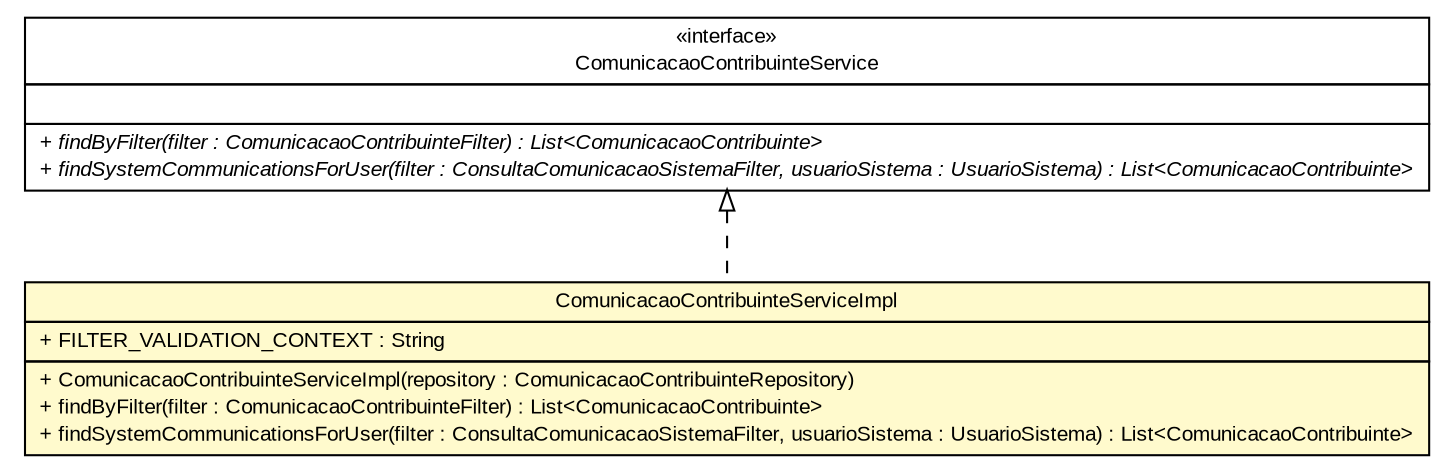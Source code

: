 #!/usr/local/bin/dot
#
# Class diagram 
# Generated by UMLGraph version R5_6 (http://www.umlgraph.org/)
#

digraph G {
	edge [fontname="arial",fontsize=10,labelfontname="arial",labelfontsize=10];
	node [fontname="arial",fontsize=10,shape=plaintext];
	nodesep=0.25;
	ranksep=0.5;
	// br.gov.to.sefaz.seg.business.consulta.service.ComunicacaoContribuinteService
	c295476 [label=<<table title="br.gov.to.sefaz.seg.business.consulta.service.ComunicacaoContribuinteService" border="0" cellborder="1" cellspacing="0" cellpadding="2" port="p" href="../ComunicacaoContribuinteService.html">
		<tr><td><table border="0" cellspacing="0" cellpadding="1">
<tr><td align="center" balign="center"> &#171;interface&#187; </td></tr>
<tr><td align="center" balign="center"> ComunicacaoContribuinteService </td></tr>
		</table></td></tr>
		<tr><td><table border="0" cellspacing="0" cellpadding="1">
<tr><td align="left" balign="left">  </td></tr>
		</table></td></tr>
		<tr><td><table border="0" cellspacing="0" cellpadding="1">
<tr><td align="left" balign="left"><font face="arial italic" point-size="10.0"> + findByFilter(filter : ComunicacaoContribuinteFilter) : List&lt;ComunicacaoContribuinte&gt; </font></td></tr>
<tr><td align="left" balign="left"><font face="arial italic" point-size="10.0"> + findSystemCommunicationsForUser(filter : ConsultaComunicacaoSistemaFilter, usuarioSistema : UsuarioSistema) : List&lt;ComunicacaoContribuinte&gt; </font></td></tr>
		</table></td></tr>
		</table>>, URL="../ComunicacaoContribuinteService.html", fontname="arial", fontcolor="black", fontsize=10.0];
	// br.gov.to.sefaz.seg.business.consulta.service.impl.ComunicacaoContribuinteServiceImpl
	c295481 [label=<<table title="br.gov.to.sefaz.seg.business.consulta.service.impl.ComunicacaoContribuinteServiceImpl" border="0" cellborder="1" cellspacing="0" cellpadding="2" port="p" bgcolor="lemonChiffon" href="./ComunicacaoContribuinteServiceImpl.html">
		<tr><td><table border="0" cellspacing="0" cellpadding="1">
<tr><td align="center" balign="center"> ComunicacaoContribuinteServiceImpl </td></tr>
		</table></td></tr>
		<tr><td><table border="0" cellspacing="0" cellpadding="1">
<tr><td align="left" balign="left"> + FILTER_VALIDATION_CONTEXT : String </td></tr>
		</table></td></tr>
		<tr><td><table border="0" cellspacing="0" cellpadding="1">
<tr><td align="left" balign="left"> + ComunicacaoContribuinteServiceImpl(repository : ComunicacaoContribuinteRepository) </td></tr>
<tr><td align="left" balign="left"> + findByFilter(filter : ComunicacaoContribuinteFilter) : List&lt;ComunicacaoContribuinte&gt; </td></tr>
<tr><td align="left" balign="left"> + findSystemCommunicationsForUser(filter : ConsultaComunicacaoSistemaFilter, usuarioSistema : UsuarioSistema) : List&lt;ComunicacaoContribuinte&gt; </td></tr>
		</table></td></tr>
		</table>>, URL="./ComunicacaoContribuinteServiceImpl.html", fontname="arial", fontcolor="black", fontsize=10.0];
	//br.gov.to.sefaz.seg.business.consulta.service.impl.ComunicacaoContribuinteServiceImpl implements br.gov.to.sefaz.seg.business.consulta.service.ComunicacaoContribuinteService
	c295476:p -> c295481:p [dir=back,arrowtail=empty,style=dashed];
}

